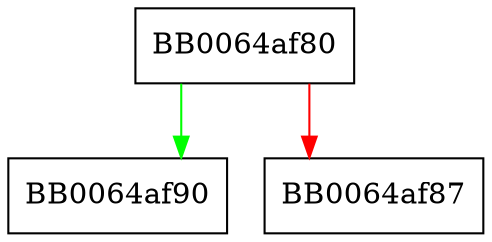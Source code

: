 digraph OSSL_STORE_INFO_set0_NAME_description {
  node [shape="box"];
  graph [splines=ortho];
  BB0064af80 -> BB0064af90 [color="green"];
  BB0064af80 -> BB0064af87 [color="red"];
}